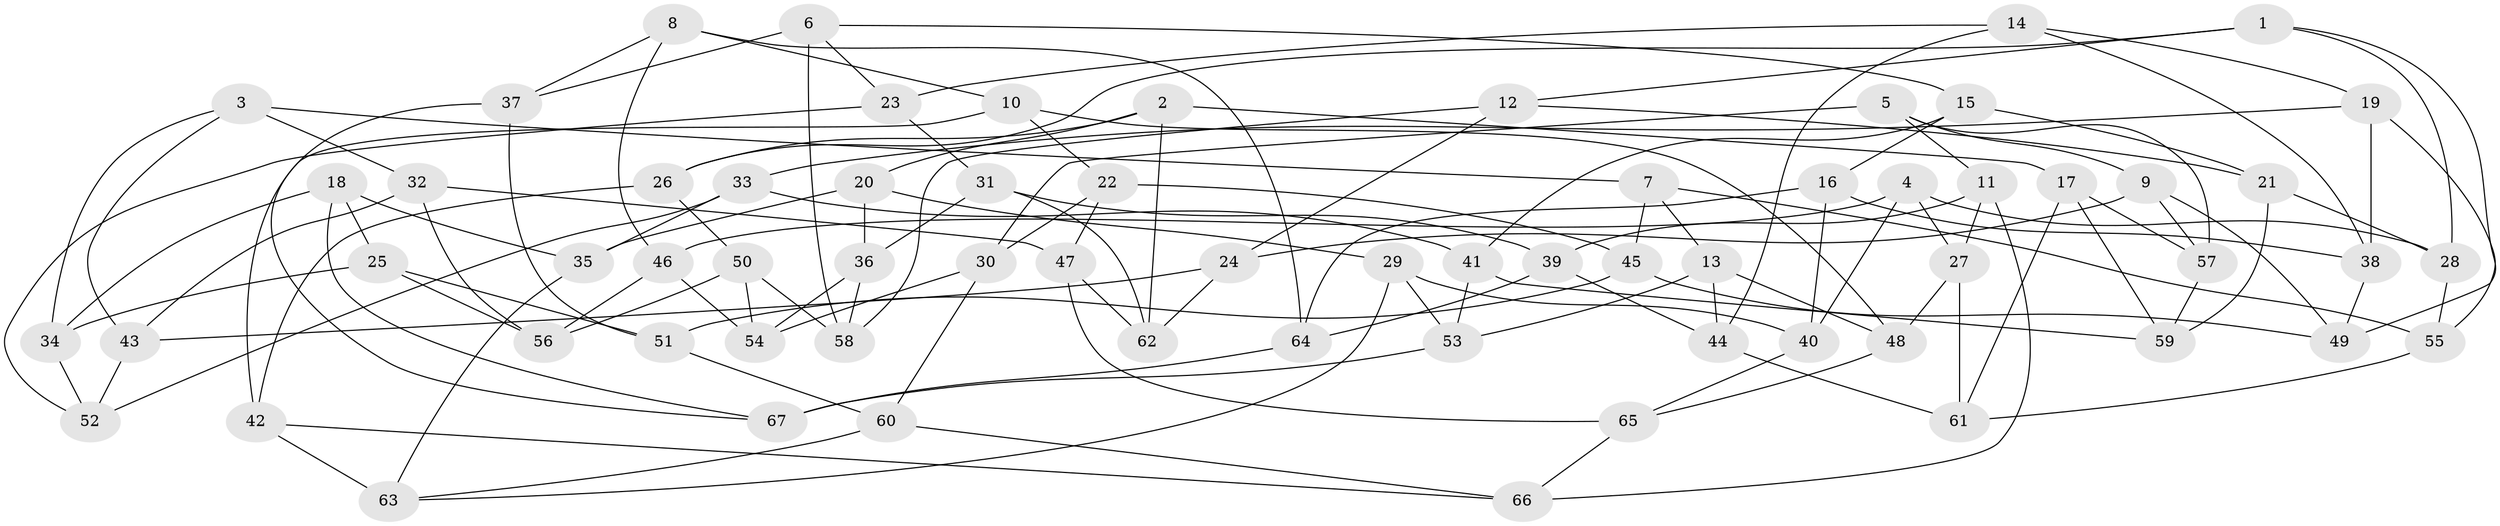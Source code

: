 // Generated by graph-tools (version 1.1) at 2025/26/03/09/25 03:26:49]
// undirected, 67 vertices, 134 edges
graph export_dot {
graph [start="1"]
  node [color=gray90,style=filled];
  1;
  2;
  3;
  4;
  5;
  6;
  7;
  8;
  9;
  10;
  11;
  12;
  13;
  14;
  15;
  16;
  17;
  18;
  19;
  20;
  21;
  22;
  23;
  24;
  25;
  26;
  27;
  28;
  29;
  30;
  31;
  32;
  33;
  34;
  35;
  36;
  37;
  38;
  39;
  40;
  41;
  42;
  43;
  44;
  45;
  46;
  47;
  48;
  49;
  50;
  51;
  52;
  53;
  54;
  55;
  56;
  57;
  58;
  59;
  60;
  61;
  62;
  63;
  64;
  65;
  66;
  67;
  1 -- 12;
  1 -- 26;
  1 -- 49;
  1 -- 28;
  2 -- 26;
  2 -- 20;
  2 -- 17;
  2 -- 62;
  3 -- 43;
  3 -- 32;
  3 -- 7;
  3 -- 34;
  4 -- 40;
  4 -- 46;
  4 -- 27;
  4 -- 28;
  5 -- 57;
  5 -- 9;
  5 -- 11;
  5 -- 30;
  6 -- 58;
  6 -- 15;
  6 -- 23;
  6 -- 37;
  7 -- 13;
  7 -- 55;
  7 -- 45;
  8 -- 64;
  8 -- 46;
  8 -- 37;
  8 -- 10;
  9 -- 57;
  9 -- 49;
  9 -- 24;
  10 -- 67;
  10 -- 48;
  10 -- 22;
  11 -- 66;
  11 -- 27;
  11 -- 39;
  12 -- 21;
  12 -- 24;
  12 -- 58;
  13 -- 44;
  13 -- 53;
  13 -- 48;
  14 -- 38;
  14 -- 23;
  14 -- 44;
  14 -- 19;
  15 -- 41;
  15 -- 21;
  15 -- 16;
  16 -- 64;
  16 -- 38;
  16 -- 40;
  17 -- 59;
  17 -- 57;
  17 -- 61;
  18 -- 25;
  18 -- 34;
  18 -- 35;
  18 -- 67;
  19 -- 38;
  19 -- 33;
  19 -- 55;
  20 -- 35;
  20 -- 36;
  20 -- 29;
  21 -- 59;
  21 -- 28;
  22 -- 45;
  22 -- 47;
  22 -- 30;
  23 -- 31;
  23 -- 52;
  24 -- 43;
  24 -- 62;
  25 -- 51;
  25 -- 34;
  25 -- 56;
  26 -- 42;
  26 -- 50;
  27 -- 48;
  27 -- 61;
  28 -- 55;
  29 -- 63;
  29 -- 40;
  29 -- 53;
  30 -- 54;
  30 -- 60;
  31 -- 62;
  31 -- 36;
  31 -- 39;
  32 -- 47;
  32 -- 43;
  32 -- 56;
  33 -- 52;
  33 -- 41;
  33 -- 35;
  34 -- 52;
  35 -- 63;
  36 -- 54;
  36 -- 58;
  37 -- 51;
  37 -- 42;
  38 -- 49;
  39 -- 44;
  39 -- 64;
  40 -- 65;
  41 -- 53;
  41 -- 59;
  42 -- 66;
  42 -- 63;
  43 -- 52;
  44 -- 61;
  45 -- 51;
  45 -- 49;
  46 -- 56;
  46 -- 54;
  47 -- 65;
  47 -- 62;
  48 -- 65;
  50 -- 56;
  50 -- 54;
  50 -- 58;
  51 -- 60;
  53 -- 67;
  55 -- 61;
  57 -- 59;
  60 -- 63;
  60 -- 66;
  64 -- 67;
  65 -- 66;
}
